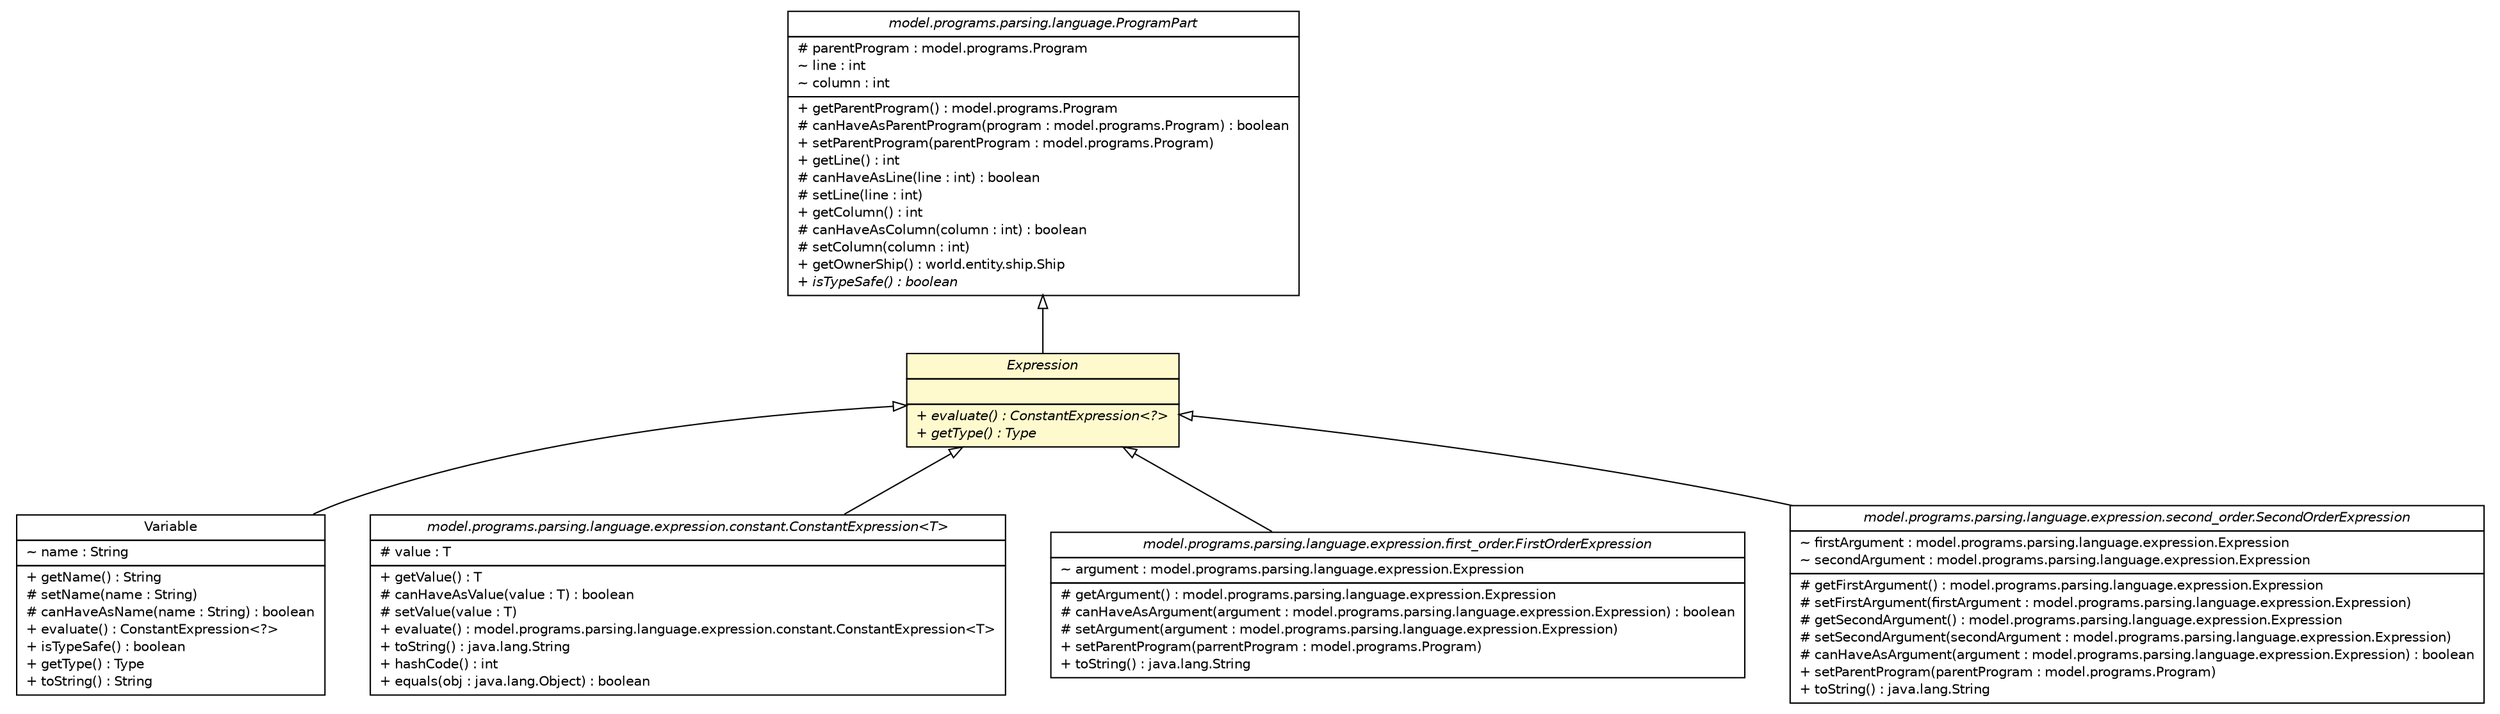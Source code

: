 #!/usr/local/bin/dot
#
# Class diagram 
# Generated by UMLGraph version R5_6 (http://www.umlgraph.org/)
#

digraph G {
	edge [fontname="Helvetica",fontsize=10,labelfontname="Helvetica",labelfontsize=10];
	node [fontname="Helvetica",fontsize=10,shape=plaintext];
	nodesep=0.25;
	ranksep=0.5;
	// model.programs.parsing.language.ProgramPart
	c8461 [label=<<table title="model.programs.parsing.language.ProgramPart" border="0" cellborder="1" cellspacing="0" cellpadding="2" port="p" href="../ProgramPart.html">
		<tr><td><table border="0" cellspacing="0" cellpadding="1">
<tr><td align="center" balign="center"><font face="Helvetica-Oblique"> model.programs.parsing.language.ProgramPart </font></td></tr>
		</table></td></tr>
		<tr><td><table border="0" cellspacing="0" cellpadding="1">
<tr><td align="left" balign="left"> # parentProgram : model.programs.Program </td></tr>
<tr><td align="left" balign="left"> ~ line : int </td></tr>
<tr><td align="left" balign="left"> ~ column : int </td></tr>
		</table></td></tr>
		<tr><td><table border="0" cellspacing="0" cellpadding="1">
<tr><td align="left" balign="left"> + getParentProgram() : model.programs.Program </td></tr>
<tr><td align="left" balign="left"> # canHaveAsParentProgram(program : model.programs.Program) : boolean </td></tr>
<tr><td align="left" balign="left"> + setParentProgram(parentProgram : model.programs.Program) </td></tr>
<tr><td align="left" balign="left"> + getLine() : int </td></tr>
<tr><td align="left" balign="left"> # canHaveAsLine(line : int) : boolean </td></tr>
<tr><td align="left" balign="left"> # setLine(line : int) </td></tr>
<tr><td align="left" balign="left"> + getColumn() : int </td></tr>
<tr><td align="left" balign="left"> # canHaveAsColumn(column : int) : boolean </td></tr>
<tr><td align="left" balign="left"> # setColumn(column : int) </td></tr>
<tr><td align="left" balign="left"> + getOwnerShip() : world.entity.ship.Ship </td></tr>
<tr><td align="left" balign="left"><font face="Helvetica-Oblique" point-size="10.0"> + isTypeSafe() : boolean </font></td></tr>
		</table></td></tr>
		</table>>, URL="../ProgramPart.html", fontname="Helvetica", fontcolor="black", fontsize=10.0];
	// model.programs.parsing.language.expression.Variable
	c8463 [label=<<table title="model.programs.parsing.language.expression.Variable" border="0" cellborder="1" cellspacing="0" cellpadding="2" port="p" href="./Variable.html">
		<tr><td><table border="0" cellspacing="0" cellpadding="1">
<tr><td align="center" balign="center"> Variable </td></tr>
		</table></td></tr>
		<tr><td><table border="0" cellspacing="0" cellpadding="1">
<tr><td align="left" balign="left"> ~ name : String </td></tr>
		</table></td></tr>
		<tr><td><table border="0" cellspacing="0" cellpadding="1">
<tr><td align="left" balign="left"> + getName() : String </td></tr>
<tr><td align="left" balign="left"> # setName(name : String) </td></tr>
<tr><td align="left" balign="left"> # canHaveAsName(name : String) : boolean </td></tr>
<tr><td align="left" balign="left"> + evaluate() : ConstantExpression&lt;?&gt; </td></tr>
<tr><td align="left" balign="left"> + isTypeSafe() : boolean </td></tr>
<tr><td align="left" balign="left"> + getType() : Type </td></tr>
<tr><td align="left" balign="left"> + toString() : String </td></tr>
		</table></td></tr>
		</table>>, URL="./Variable.html", fontname="Helvetica", fontcolor="black", fontsize=10.0];
	// model.programs.parsing.language.expression.Expression
	c8464 [label=<<table title="model.programs.parsing.language.expression.Expression" border="0" cellborder="1" cellspacing="0" cellpadding="2" port="p" bgcolor="lemonChiffon" href="./Expression.html">
		<tr><td><table border="0" cellspacing="0" cellpadding="1">
<tr><td align="center" balign="center"><font face="Helvetica-Oblique"> Expression </font></td></tr>
		</table></td></tr>
		<tr><td><table border="0" cellspacing="0" cellpadding="1">
<tr><td align="left" balign="left">  </td></tr>
		</table></td></tr>
		<tr><td><table border="0" cellspacing="0" cellpadding="1">
<tr><td align="left" balign="left"><font face="Helvetica-Oblique" point-size="10.0"> + evaluate() : ConstantExpression&lt;?&gt; </font></td></tr>
<tr><td align="left" balign="left"><font face="Helvetica-Oblique" point-size="10.0"> + getType() : Type </font></td></tr>
		</table></td></tr>
		</table>>, URL="./Expression.html", fontname="Helvetica", fontcolor="black", fontsize=10.0];
	// model.programs.parsing.language.expression.constant.ConstantExpression<T>
	c8465 [label=<<table title="model.programs.parsing.language.expression.constant.ConstantExpression" border="0" cellborder="1" cellspacing="0" cellpadding="2" port="p" href="./constant/ConstantExpression.html">
		<tr><td><table border="0" cellspacing="0" cellpadding="1">
<tr><td align="center" balign="center"><font face="Helvetica-Oblique"> model.programs.parsing.language.expression.constant.ConstantExpression&lt;T&gt; </font></td></tr>
		</table></td></tr>
		<tr><td><table border="0" cellspacing="0" cellpadding="1">
<tr><td align="left" balign="left"> # value : T </td></tr>
		</table></td></tr>
		<tr><td><table border="0" cellspacing="0" cellpadding="1">
<tr><td align="left" balign="left"> + getValue() : T </td></tr>
<tr><td align="left" balign="left"> # canHaveAsValue(value : T) : boolean </td></tr>
<tr><td align="left" balign="left"> # setValue(value : T) </td></tr>
<tr><td align="left" balign="left"> + evaluate() : model.programs.parsing.language.expression.constant.ConstantExpression&lt;T&gt; </td></tr>
<tr><td align="left" balign="left"> + toString() : java.lang.String </td></tr>
<tr><td align="left" balign="left"> + hashCode() : int </td></tr>
<tr><td align="left" balign="left"> + equals(obj : java.lang.Object) : boolean </td></tr>
		</table></td></tr>
		</table>>, URL="./constant/ConstantExpression.html", fontname="Helvetica", fontcolor="black", fontsize=10.0];
	// model.programs.parsing.language.expression.first_order.FirstOrderExpression
	c8481 [label=<<table title="model.programs.parsing.language.expression.first_order.FirstOrderExpression" border="0" cellborder="1" cellspacing="0" cellpadding="2" port="p" href="./first_order/FirstOrderExpression.html">
		<tr><td><table border="0" cellspacing="0" cellpadding="1">
<tr><td align="center" balign="center"><font face="Helvetica-Oblique"> model.programs.parsing.language.expression.first_order.FirstOrderExpression </font></td></tr>
		</table></td></tr>
		<tr><td><table border="0" cellspacing="0" cellpadding="1">
<tr><td align="left" balign="left"> ~ argument : model.programs.parsing.language.expression.Expression </td></tr>
		</table></td></tr>
		<tr><td><table border="0" cellspacing="0" cellpadding="1">
<tr><td align="left" balign="left"> # getArgument() : model.programs.parsing.language.expression.Expression </td></tr>
<tr><td align="left" balign="left"> # canHaveAsArgument(argument : model.programs.parsing.language.expression.Expression) : boolean </td></tr>
<tr><td align="left" balign="left"> # setArgument(argument : model.programs.parsing.language.expression.Expression) </td></tr>
<tr><td align="left" balign="left"> + setParentProgram(parrentProgram : model.programs.Program) </td></tr>
<tr><td align="left" balign="left"> + toString() : java.lang.String </td></tr>
		</table></td></tr>
		</table>>, URL="./first_order/FirstOrderExpression.html", fontname="Helvetica", fontcolor="black", fontsize=10.0];
	// model.programs.parsing.language.expression.second_order.SecondOrderExpression
	c8492 [label=<<table title="model.programs.parsing.language.expression.second_order.SecondOrderExpression" border="0" cellborder="1" cellspacing="0" cellpadding="2" port="p" href="./second_order/SecondOrderExpression.html">
		<tr><td><table border="0" cellspacing="0" cellpadding="1">
<tr><td align="center" balign="center"><font face="Helvetica-Oblique"> model.programs.parsing.language.expression.second_order.SecondOrderExpression </font></td></tr>
		</table></td></tr>
		<tr><td><table border="0" cellspacing="0" cellpadding="1">
<tr><td align="left" balign="left"> ~ firstArgument : model.programs.parsing.language.expression.Expression </td></tr>
<tr><td align="left" balign="left"> ~ secondArgument : model.programs.parsing.language.expression.Expression </td></tr>
		</table></td></tr>
		<tr><td><table border="0" cellspacing="0" cellpadding="1">
<tr><td align="left" balign="left"> # getFirstArgument() : model.programs.parsing.language.expression.Expression </td></tr>
<tr><td align="left" balign="left"> # setFirstArgument(firstArgument : model.programs.parsing.language.expression.Expression) </td></tr>
<tr><td align="left" balign="left"> # getSecondArgument() : model.programs.parsing.language.expression.Expression </td></tr>
<tr><td align="left" balign="left"> # setSecondArgument(secondArgument : model.programs.parsing.language.expression.Expression) </td></tr>
<tr><td align="left" balign="left"> # canHaveAsArgument(argument : model.programs.parsing.language.expression.Expression) : boolean </td></tr>
<tr><td align="left" balign="left"> + setParentProgram(parentProgram : model.programs.Program) </td></tr>
<tr><td align="left" balign="left"> + toString() : java.lang.String </td></tr>
		</table></td></tr>
		</table>>, URL="./second_order/SecondOrderExpression.html", fontname="Helvetica", fontcolor="black", fontsize=10.0];
	//model.programs.parsing.language.expression.Variable extends model.programs.parsing.language.expression.Expression
	c8464:p -> c8463:p [dir=back,arrowtail=empty];
	//model.programs.parsing.language.expression.Expression extends model.programs.parsing.language.ProgramPart
	c8461:p -> c8464:p [dir=back,arrowtail=empty];
	//model.programs.parsing.language.expression.constant.ConstantExpression<T> extends model.programs.parsing.language.expression.Expression
	c8464:p -> c8465:p [dir=back,arrowtail=empty];
	//model.programs.parsing.language.expression.first_order.FirstOrderExpression extends model.programs.parsing.language.expression.Expression
	c8464:p -> c8481:p [dir=back,arrowtail=empty];
	//model.programs.parsing.language.expression.second_order.SecondOrderExpression extends model.programs.parsing.language.expression.Expression
	c8464:p -> c8492:p [dir=back,arrowtail=empty];
}

